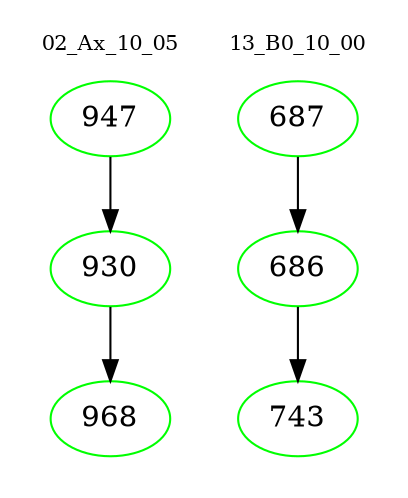 digraph{
subgraph cluster_0 {
color = white
label = "02_Ax_10_05";
fontsize=10;
T0_947 [label="947", color="green"]
T0_947 -> T0_930 [color="black"]
T0_930 [label="930", color="green"]
T0_930 -> T0_968 [color="black"]
T0_968 [label="968", color="green"]
}
subgraph cluster_1 {
color = white
label = "13_B0_10_00";
fontsize=10;
T1_687 [label="687", color="green"]
T1_687 -> T1_686 [color="black"]
T1_686 [label="686", color="green"]
T1_686 -> T1_743 [color="black"]
T1_743 [label="743", color="green"]
}
}

